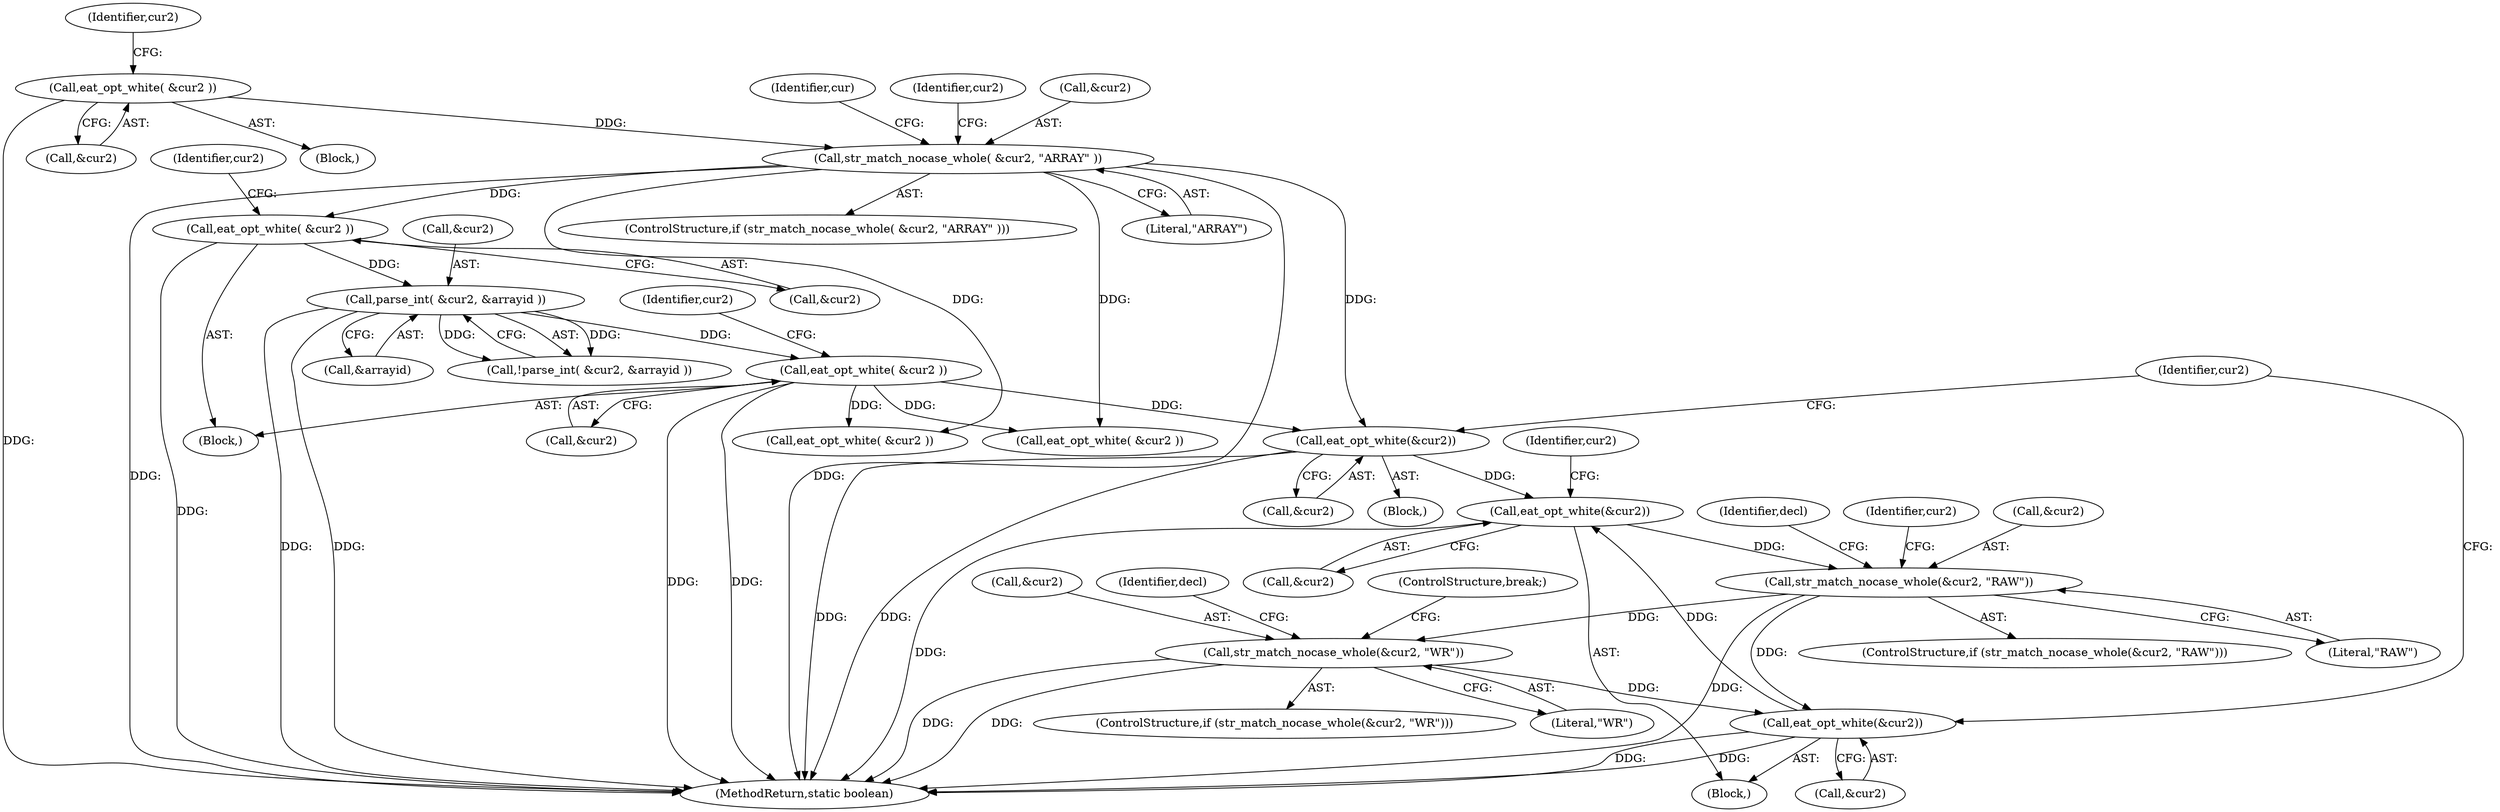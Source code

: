 digraph "0_virglrenderer_e534b51ca3c3cd25f3990589932a9ed711c59b27@pointer" {
"1003280" [label="(Call,eat_opt_white(&cur2))"];
"1003148" [label="(Call,str_match_nocase_whole( &cur2, \"ARRAY\" ))"];
"1003144" [label="(Call,eat_opt_white( &cur2 ))"];
"1003183" [label="(Call,eat_opt_white( &cur2 ))"];
"1003172" [label="(Call,parse_int( &cur2, &arrayid ))"];
"1003167" [label="(Call,eat_opt_white( &cur2 ))"];
"1003291" [label="(Call,eat_opt_white(&cur2))"];
"1003295" [label="(Call,str_match_nocase_whole(&cur2, \"RAW\"))"];
"1003309" [label="(Call,str_match_nocase_whole(&cur2, \"WR\"))"];
"1003327" [label="(Call,eat_opt_white(&cur2))"];
"1003183" [label="(Call,eat_opt_white( &cur2 ))"];
"1003310" [label="(Call,&cur2)"];
"1003147" [label="(ControlStructure,if (str_match_nocase_whole( &cur2, \"ARRAY\" )))"];
"1003173" [label="(Call,&cur2)"];
"1003295" [label="(Call,str_match_nocase_whole(&cur2, \"RAW\"))"];
"1003168" [label="(Call,&cur2)"];
"1003294" [label="(ControlStructure,if (str_match_nocase_whole(&cur2, \"RAW\")))"];
"1003298" [label="(Literal,\"RAW\")"];
"1003280" [label="(Call,eat_opt_white(&cur2))"];
"1003189" [label="(Identifier,cur2)"];
"1003327" [label="(Call,eat_opt_white(&cur2))"];
"1003311" [label="(Identifier,cur2)"];
"1003148" [label="(Call,str_match_nocase_whole( &cur2, \"ARRAY\" ))"];
"1003224" [label="(Identifier,cur)"];
"1003184" [label="(Call,&cur2)"];
"1003281" [label="(Call,&cur2)"];
"1003150" [label="(Identifier,cur2)"];
"1003312" [label="(Literal,\"WR\")"];
"1003174" [label="(Identifier,cur2)"];
"1003291" [label="(Call,eat_opt_white(&cur2))"];
"1003240" [label="(Block,)"];
"1003144" [label="(Call,eat_opt_white( &cur2 ))"];
"1003317" [label="(Identifier,decl)"];
"1003157" [label="(Identifier,cur2)"];
"1003328" [label="(Call,&cur2)"];
"1003286" [label="(Identifier,cur2)"];
"1003292" [label="(Call,&cur2)"];
"1003297" [label="(Identifier,cur2)"];
"1003167" [label="(Call,eat_opt_white( &cur2 ))"];
"1004167" [label="(MethodReturn,static boolean)"];
"1003323" [label="(ControlStructure,break;)"];
"1003172" [label="(Call,parse_int( &cur2, &arrayid ))"];
"1003175" [label="(Call,&arrayid)"];
"1003138" [label="(Block,)"];
"1003149" [label="(Call,&cur2)"];
"1003171" [label="(Call,!parse_int( &cur2, &arrayid ))"];
"1003288" [label="(Block,)"];
"1003606" [label="(Call,eat_opt_white( &cur2 ))"];
"1003151" [label="(Literal,\"ARRAY\")"];
"1003145" [label="(Call,&cur2)"];
"1003492" [label="(Call,eat_opt_white( &cur2 ))"];
"1003308" [label="(ControlStructure,if (str_match_nocase_whole(&cur2, \"WR\")))"];
"1003309" [label="(Call,str_match_nocase_whole(&cur2, \"WR\"))"];
"1003152" [label="(Block,)"];
"1003296" [label="(Call,&cur2)"];
"1003303" [label="(Identifier,decl)"];
"1003280" -> "1003240"  [label="AST: "];
"1003280" -> "1003281"  [label="CFG: "];
"1003281" -> "1003280"  [label="AST: "];
"1003286" -> "1003280"  [label="CFG: "];
"1003280" -> "1004167"  [label="DDG: "];
"1003280" -> "1004167"  [label="DDG: "];
"1003148" -> "1003280"  [label="DDG: "];
"1003183" -> "1003280"  [label="DDG: "];
"1003280" -> "1003291"  [label="DDG: "];
"1003148" -> "1003147"  [label="AST: "];
"1003148" -> "1003151"  [label="CFG: "];
"1003149" -> "1003148"  [label="AST: "];
"1003151" -> "1003148"  [label="AST: "];
"1003157" -> "1003148"  [label="CFG: "];
"1003224" -> "1003148"  [label="CFG: "];
"1003148" -> "1004167"  [label="DDG: "];
"1003148" -> "1004167"  [label="DDG: "];
"1003144" -> "1003148"  [label="DDG: "];
"1003148" -> "1003167"  [label="DDG: "];
"1003148" -> "1003492"  [label="DDG: "];
"1003148" -> "1003606"  [label="DDG: "];
"1003144" -> "1003138"  [label="AST: "];
"1003144" -> "1003145"  [label="CFG: "];
"1003145" -> "1003144"  [label="AST: "];
"1003150" -> "1003144"  [label="CFG: "];
"1003144" -> "1004167"  [label="DDG: "];
"1003183" -> "1003152"  [label="AST: "];
"1003183" -> "1003184"  [label="CFG: "];
"1003184" -> "1003183"  [label="AST: "];
"1003189" -> "1003183"  [label="CFG: "];
"1003183" -> "1004167"  [label="DDG: "];
"1003183" -> "1004167"  [label="DDG: "];
"1003172" -> "1003183"  [label="DDG: "];
"1003183" -> "1003492"  [label="DDG: "];
"1003183" -> "1003606"  [label="DDG: "];
"1003172" -> "1003171"  [label="AST: "];
"1003172" -> "1003175"  [label="CFG: "];
"1003173" -> "1003172"  [label="AST: "];
"1003175" -> "1003172"  [label="AST: "];
"1003171" -> "1003172"  [label="CFG: "];
"1003172" -> "1004167"  [label="DDG: "];
"1003172" -> "1004167"  [label="DDG: "];
"1003172" -> "1003171"  [label="DDG: "];
"1003172" -> "1003171"  [label="DDG: "];
"1003167" -> "1003172"  [label="DDG: "];
"1003167" -> "1003152"  [label="AST: "];
"1003167" -> "1003168"  [label="CFG: "];
"1003168" -> "1003167"  [label="AST: "];
"1003174" -> "1003167"  [label="CFG: "];
"1003167" -> "1004167"  [label="DDG: "];
"1003291" -> "1003288"  [label="AST: "];
"1003291" -> "1003292"  [label="CFG: "];
"1003292" -> "1003291"  [label="AST: "];
"1003297" -> "1003291"  [label="CFG: "];
"1003291" -> "1004167"  [label="DDG: "];
"1003327" -> "1003291"  [label="DDG: "];
"1003291" -> "1003295"  [label="DDG: "];
"1003295" -> "1003294"  [label="AST: "];
"1003295" -> "1003298"  [label="CFG: "];
"1003296" -> "1003295"  [label="AST: "];
"1003298" -> "1003295"  [label="AST: "];
"1003303" -> "1003295"  [label="CFG: "];
"1003311" -> "1003295"  [label="CFG: "];
"1003295" -> "1004167"  [label="DDG: "];
"1003295" -> "1003309"  [label="DDG: "];
"1003295" -> "1003327"  [label="DDG: "];
"1003309" -> "1003308"  [label="AST: "];
"1003309" -> "1003312"  [label="CFG: "];
"1003310" -> "1003309"  [label="AST: "];
"1003312" -> "1003309"  [label="AST: "];
"1003317" -> "1003309"  [label="CFG: "];
"1003323" -> "1003309"  [label="CFG: "];
"1003309" -> "1004167"  [label="DDG: "];
"1003309" -> "1004167"  [label="DDG: "];
"1003309" -> "1003327"  [label="DDG: "];
"1003327" -> "1003288"  [label="AST: "];
"1003327" -> "1003328"  [label="CFG: "];
"1003328" -> "1003327"  [label="AST: "];
"1003286" -> "1003327"  [label="CFG: "];
"1003327" -> "1004167"  [label="DDG: "];
"1003327" -> "1004167"  [label="DDG: "];
}
